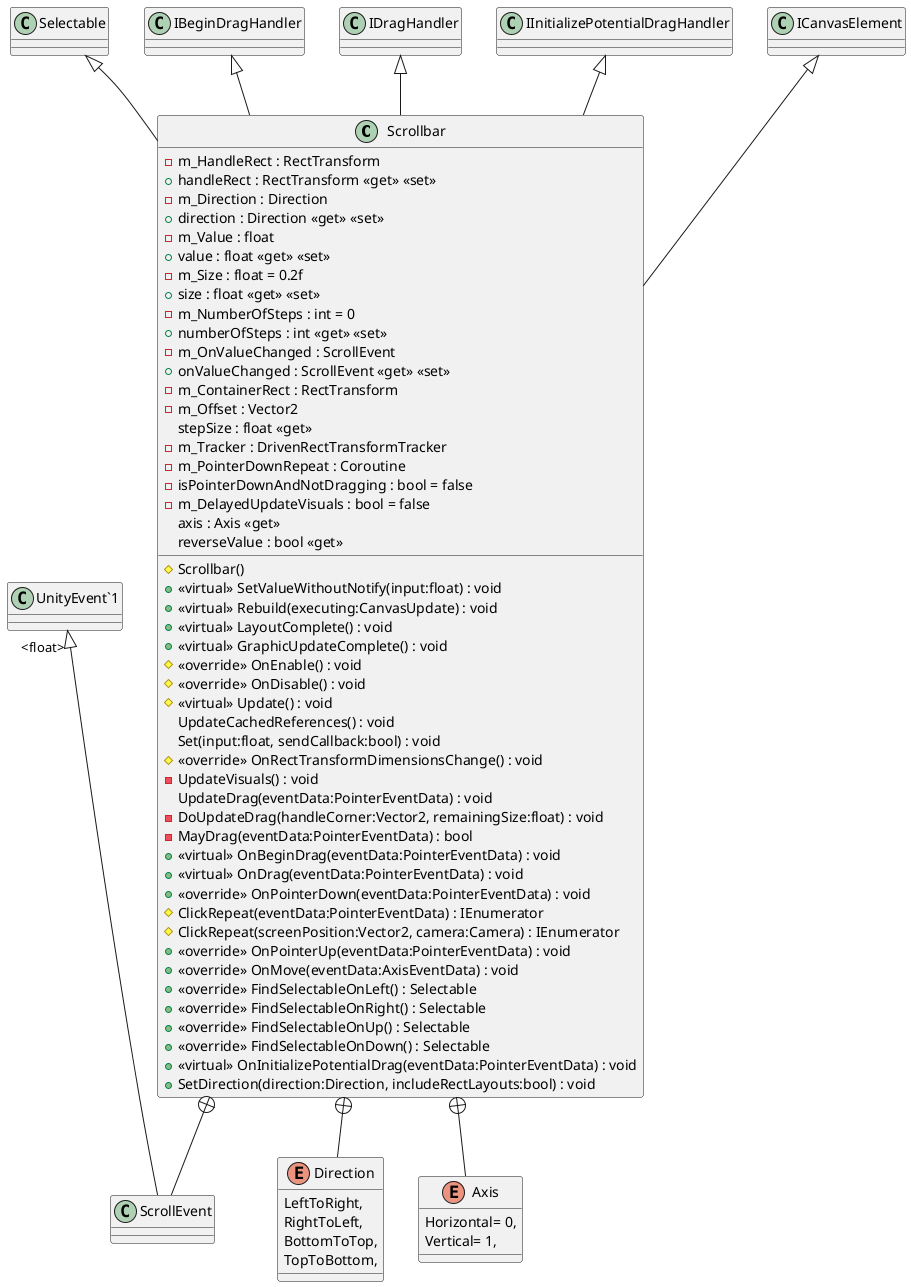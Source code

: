 @startuml
class Scrollbar {
    - m_HandleRect : RectTransform
    + handleRect : RectTransform <<get>> <<set>>
    - m_Direction : Direction
    + direction : Direction <<get>> <<set>>
    # Scrollbar()
    - m_Value : float
    + value : float <<get>> <<set>>
    + <<virtual>> SetValueWithoutNotify(input:float) : void
    - m_Size : float = 0.2f
    + size : float <<get>> <<set>>
    - m_NumberOfSteps : int = 0
    + numberOfSteps : int <<get>> <<set>>
    - m_OnValueChanged : ScrollEvent
    + onValueChanged : ScrollEvent <<get>> <<set>>
    - m_ContainerRect : RectTransform
    - m_Offset : Vector2
    stepSize : float <<get>>
    - m_Tracker : DrivenRectTransformTracker
    - m_PointerDownRepeat : Coroutine
    - isPointerDownAndNotDragging : bool = false
    - m_DelayedUpdateVisuals : bool = false
    + <<virtual>> Rebuild(executing:CanvasUpdate) : void
    + <<virtual>> LayoutComplete() : void
    + <<virtual>> GraphicUpdateComplete() : void
    # <<override>> OnEnable() : void
    # <<override>> OnDisable() : void
    # <<virtual>> Update() : void
    UpdateCachedReferences() : void
    Set(input:float, sendCallback:bool) : void
    # <<override>> OnRectTransformDimensionsChange() : void
    axis : Axis <<get>>
    reverseValue : bool <<get>>
    - UpdateVisuals() : void
    UpdateDrag(eventData:PointerEventData) : void
    - DoUpdateDrag(handleCorner:Vector2, remainingSize:float) : void
    - MayDrag(eventData:PointerEventData) : bool
    + <<virtual>> OnBeginDrag(eventData:PointerEventData) : void
    + <<virtual>> OnDrag(eventData:PointerEventData) : void
    + <<override>> OnPointerDown(eventData:PointerEventData) : void
    # ClickRepeat(eventData:PointerEventData) : IEnumerator
    # ClickRepeat(screenPosition:Vector2, camera:Camera) : IEnumerator
    + <<override>> OnPointerUp(eventData:PointerEventData) : void
    + <<override>> OnMove(eventData:AxisEventData) : void
    + <<override>> FindSelectableOnLeft() : Selectable
    + <<override>> FindSelectableOnRight() : Selectable
    + <<override>> FindSelectableOnUp() : Selectable
    + <<override>> FindSelectableOnDown() : Selectable
    + <<virtual>> OnInitializePotentialDrag(eventData:PointerEventData) : void
    + SetDirection(direction:Direction, includeRectLayouts:bool) : void
}
enum Direction {
    LeftToRight,
    RightToLeft,
    BottomToTop,
    TopToBottom,
}
class ScrollEvent {
}
enum Axis {
    Horizontal= 0,
    Vertical= 1,
}
Selectable <|-- Scrollbar
IBeginDragHandler <|-- Scrollbar
IDragHandler <|-- Scrollbar
IInitializePotentialDragHandler <|-- Scrollbar
ICanvasElement <|-- Scrollbar
Scrollbar +-- Direction
Scrollbar +-- ScrollEvent
"UnityEvent`1" "<float>" <|-- ScrollEvent
Scrollbar +-- Axis
@enduml

